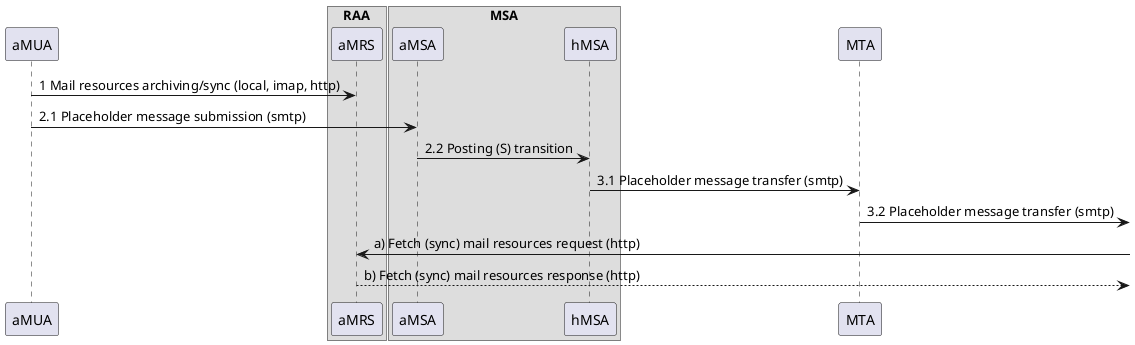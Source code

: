 @startuml Authorization-Enhanced Internet Mail Architecture, message flow part I.

/'
Message
Message User Agent (MUA)
    Author MUA (aMUA)
    Recipient MUA (rMUA)
Message Submission Agent (MSA)
    Author-focused MSA functions (aMSA)
    MHS-focused MSA functions (hMSA)
Message Transfer Agent (MTA)
Message Delivery Agent (MDA)
    Recipient-focused MDA functions (rMDA)
    MHS-focused MDA functions (hMDA)
Resource Fetch Agent (RFA)
Resource Access Agent (RAA)
Mail Resource Store (MRS)
    Author MRS (aMRS)
    Recipient MRS (rMRS)    
    User Agent MRS (uMRS)
'/

'ADMD I.
participant "aMUA" as aMUA /'MUA, uMRS optional'/
box "RAA" /'Resource Access Agent'/
participant "aMRS" as aMRS /'Author MRS'/
end box
box "MSA" /'MSA'/
participant "aMSA" as aMSA /'Author-focused MSA'/
participant "hMSA" as hMSA /'MHS-focused MSA'/
end box
participant "MTA" as MTA /'MTA'/

aMUA -> aMRS : 1 Mail resources archiving/sync (local, imap, http)
aMUA -> aMSA : 2.1 Placeholder message submission (smtp)
aMSA -> hMSA : 2.2 Posting (S) transition
hMSA -> MTA : 3.1 Placeholder message transfer (smtp)
MTA ->] : 3.2 Placeholder message transfer (smtp)
aMRS <-] : a) Fetch (sync) mail resources request (http)
aMRS -->] : b) Fetch (sync) mail resources response (http)

@enduml


